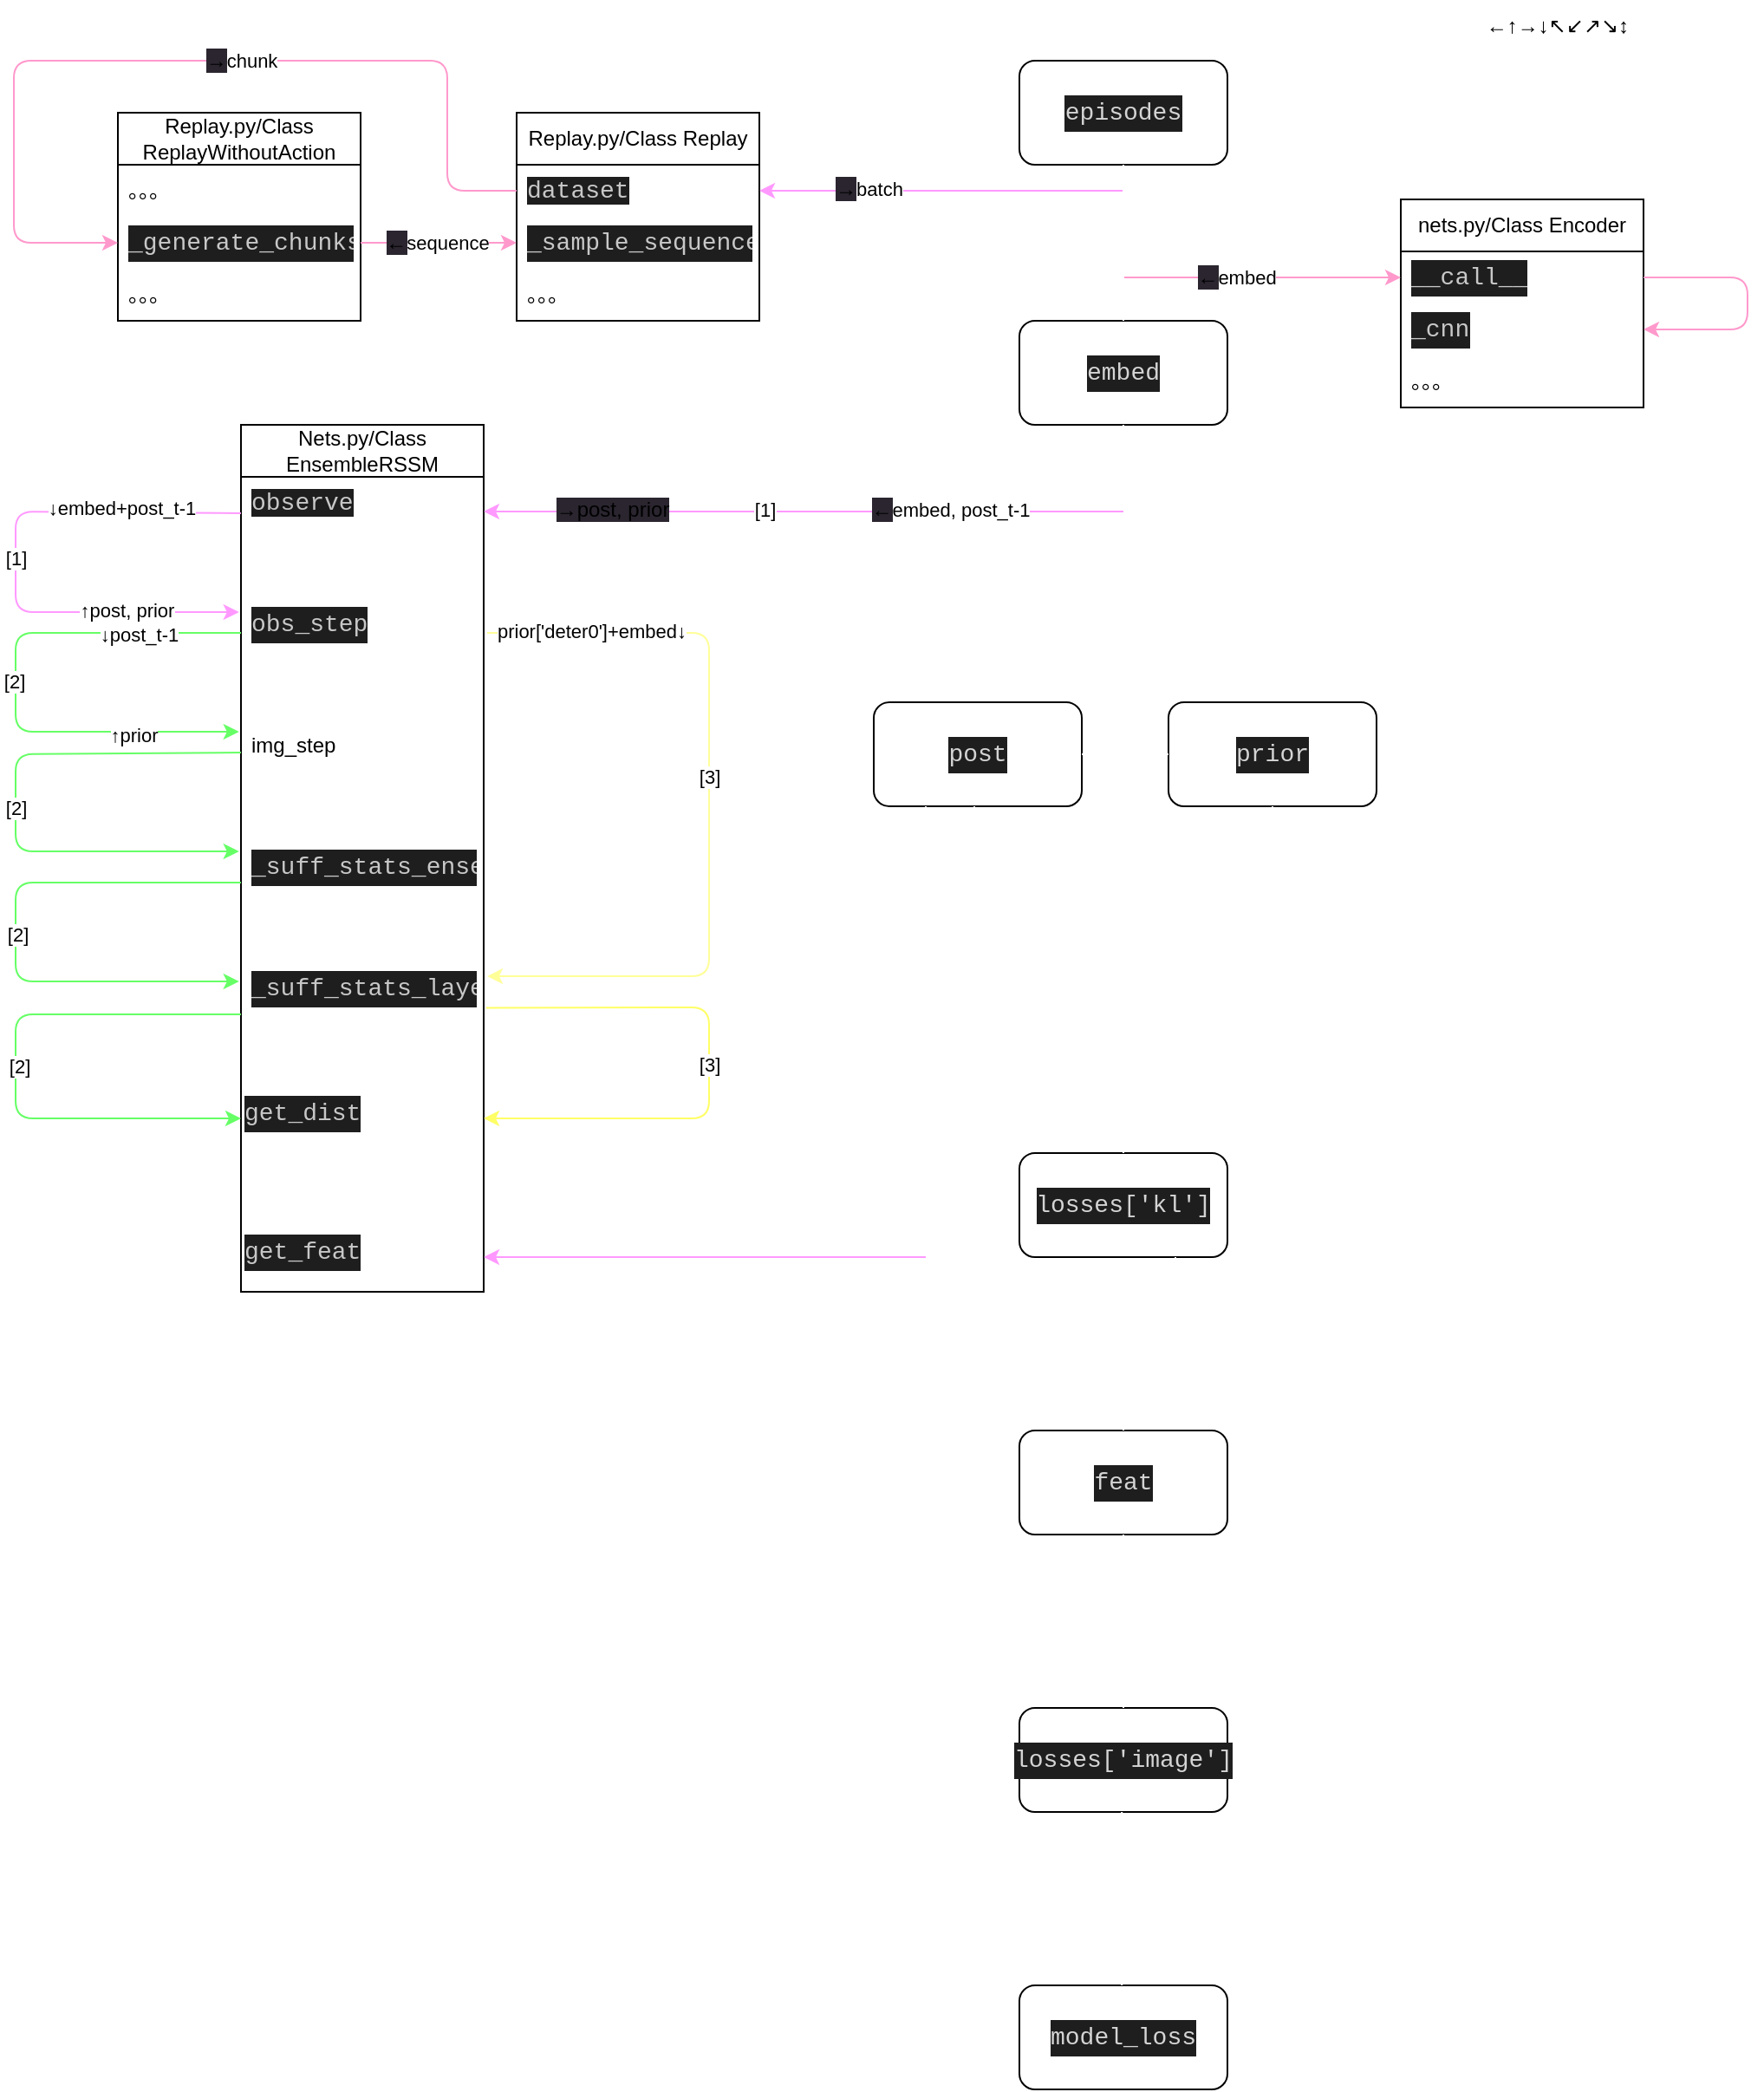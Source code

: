 <mxfile>
    <diagram id="9UiXypWRZFRcjAS7Dsmg" name="Page-1">
        <mxGraphModel dx="3869" dy="1258" grid="1" gridSize="10" guides="1" tooltips="1" connect="1" arrows="1" fold="1" page="1" pageScale="1" pageWidth="827" pageHeight="1169" math="0" shadow="0">
            <root>
                <mxCell id="0"/>
                <mxCell id="1" parent="0"/>
                <mxCell id="2" value="&lt;div style=&quot;color: rgb(212, 212, 212); background-color: rgb(30, 30, 30); font-family: Menlo, Monaco, &amp;quot;Courier New&amp;quot;, monospace; font-size: 14px; line-height: 21px;&quot;&gt;episodes&lt;/div&gt;" style="rounded=1;whiteSpace=wrap;html=1;" parent="1" vertex="1">
                    <mxGeometry x="-500" y="90" width="120" height="60" as="geometry"/>
                </mxCell>
                <mxCell id="5" value="&lt;div style=&quot;color: rgb(212, 212, 212); background-color: rgb(30, 30, 30); font-family: Menlo, Monaco, &amp;quot;Courier New&amp;quot;, monospace; font-size: 14px; line-height: 21px;&quot;&gt;embed&lt;/div&gt;" style="rounded=1;whiteSpace=wrap;html=1;" parent="1" vertex="1">
                    <mxGeometry x="-500" y="240" width="120" height="60" as="geometry"/>
                </mxCell>
                <mxCell id="7" value="&lt;div style=&quot;color: rgb(212, 212, 212); background-color: rgb(30, 30, 30); font-family: Menlo, Monaco, &amp;quot;Courier New&amp;quot;, monospace; font-size: 14px; line-height: 21px;&quot;&gt;post&lt;/div&gt;" style="rounded=1;whiteSpace=wrap;html=1;" parent="1" vertex="1">
                    <mxGeometry x="-584" y="460" width="120" height="60" as="geometry"/>
                </mxCell>
                <mxCell id="8" value="&lt;div style=&quot;color: rgb(212, 212, 212); background-color: rgb(30, 30, 30); font-family: Menlo, Monaco, &amp;quot;Courier New&amp;quot;, monospace; font-size: 14px; line-height: 21px;&quot;&gt;losses['kl']&lt;br&gt;&lt;/div&gt;" style="rounded=1;whiteSpace=wrap;html=1;" parent="1" vertex="1">
                    <mxGeometry x="-500" y="720" width="120" height="60" as="geometry"/>
                </mxCell>
                <mxCell id="9" value="&lt;div style=&quot;color: rgb(212, 212, 212); background-color: rgb(30, 30, 30); font-family: Menlo, Monaco, &amp;quot;Courier New&amp;quot;, monospace; font-size: 14px; line-height: 21px;&quot;&gt;feat&lt;/div&gt;" style="rounded=1;whiteSpace=wrap;html=1;" parent="1" vertex="1">
                    <mxGeometry x="-500" y="880" width="120" height="60" as="geometry"/>
                </mxCell>
                <mxCell id="10" value="&lt;div style=&quot;color: rgb(212, 212, 212); background-color: rgb(30, 30, 30); font-family: Menlo, Monaco, &amp;quot;Courier New&amp;quot;, monospace; font-size: 14px; line-height: 21px;&quot;&gt;losses['image']&lt;/div&gt;" style="rounded=1;whiteSpace=wrap;html=1;" parent="1" vertex="1">
                    <mxGeometry x="-500" y="1040" width="120" height="60" as="geometry"/>
                </mxCell>
                <mxCell id="11" value="&lt;div style=&quot;color: rgb(212, 212, 212); background-color: rgb(30, 30, 30); font-family: Menlo, Monaco, &amp;quot;Courier New&amp;quot;, monospace; font-size: 14px; line-height: 21px;&quot;&gt;model_loss&lt;/div&gt;" style="rounded=1;whiteSpace=wrap;html=1;" parent="1" vertex="1">
                    <mxGeometry x="-500" y="1200" width="120" height="60" as="geometry"/>
                </mxCell>
                <mxCell id="15" value="Replay.py/Class Replay" style="swimlane;fontStyle=0;childLayout=stackLayout;horizontal=1;startSize=30;horizontalStack=0;resizeParent=1;resizeParentMax=0;resizeLast=0;collapsible=1;marginBottom=0;whiteSpace=wrap;html=1;" parent="1" vertex="1">
                    <mxGeometry x="-790" y="120" width="140" height="120" as="geometry"/>
                </mxCell>
                <mxCell id="16" value="&lt;span style=&quot;color: rgb(200, 200, 200); font-family: Menlo, Monaco, &amp;quot;Courier New&amp;quot;, monospace; font-size: 14px; background-color: rgb(30, 30, 30);&quot;&gt;dataset&lt;/span&gt;" style="text;strokeColor=none;fillColor=none;align=left;verticalAlign=middle;spacingLeft=4;spacingRight=4;overflow=hidden;points=[[0,0.5],[1,0.5]];portConstraint=eastwest;rotatable=0;whiteSpace=wrap;html=1;" parent="15" vertex="1">
                    <mxGeometry y="30" width="140" height="30" as="geometry"/>
                </mxCell>
                <mxCell id="17" value="&lt;div style=&quot;background-color: rgb(30, 30, 30); font-family: Menlo, Monaco, &amp;quot;Courier New&amp;quot;, monospace; font-size: 14px; line-height: 21px;&quot;&gt;&lt;font color=&quot;#c8c8c8&quot;&gt;_sample_sequence&lt;/font&gt;&lt;/div&gt;" style="text;strokeColor=none;fillColor=none;align=left;verticalAlign=middle;spacingLeft=4;spacingRight=4;overflow=hidden;points=[[0,0.5],[1,0.5]];portConstraint=eastwest;rotatable=0;whiteSpace=wrap;html=1;" parent="15" vertex="1">
                    <mxGeometry y="60" width="140" height="30" as="geometry"/>
                </mxCell>
                <mxCell id="18" value="。。。" style="text;strokeColor=none;fillColor=none;align=left;verticalAlign=middle;spacingLeft=4;spacingRight=4;overflow=hidden;points=[[0,0.5],[1,0.5]];portConstraint=eastwest;rotatable=0;whiteSpace=wrap;html=1;" parent="15" vertex="1">
                    <mxGeometry y="90" width="140" height="30" as="geometry"/>
                </mxCell>
                <mxCell id="20" value="Replay.py/Class ReplayWithoutAction" style="swimlane;fontStyle=0;childLayout=stackLayout;horizontal=1;startSize=30;horizontalStack=0;resizeParent=1;resizeParentMax=0;resizeLast=0;collapsible=1;marginBottom=0;whiteSpace=wrap;html=1;" parent="1" vertex="1">
                    <mxGeometry x="-1020" y="120" width="140" height="120" as="geometry"/>
                </mxCell>
                <mxCell id="21" value="。。。" style="text;strokeColor=none;fillColor=none;align=left;verticalAlign=middle;spacingLeft=4;spacingRight=4;overflow=hidden;points=[[0,0.5],[1,0.5]];portConstraint=eastwest;rotatable=0;whiteSpace=wrap;html=1;" parent="20" vertex="1">
                    <mxGeometry y="30" width="140" height="30" as="geometry"/>
                </mxCell>
                <mxCell id="22" value="&lt;div style=&quot;color: rgb(212, 212, 212); background-color: rgb(30, 30, 30); font-family: Menlo, Monaco, &amp;quot;Courier New&amp;quot;, monospace; font-size: 14px; line-height: 21px;&quot;&gt;&lt;div style=&quot;line-height: 21px;&quot;&gt;&lt;span style=&quot;color: #c8c8c8;&quot;&gt;_generate_chunks&lt;/span&gt;&lt;/div&gt;&lt;/div&gt;" style="text;strokeColor=none;fillColor=none;align=left;verticalAlign=middle;spacingLeft=4;spacingRight=4;overflow=hidden;points=[[0,0.5],[1,0.5]];portConstraint=eastwest;rotatable=0;whiteSpace=wrap;html=1;" parent="20" vertex="1">
                    <mxGeometry y="60" width="140" height="30" as="geometry"/>
                </mxCell>
                <mxCell id="23" value="。。。" style="text;strokeColor=none;fillColor=none;align=left;verticalAlign=middle;spacingLeft=4;spacingRight=4;overflow=hidden;points=[[0,0.5],[1,0.5]];portConstraint=eastwest;rotatable=0;whiteSpace=wrap;html=1;" parent="20" vertex="1">
                    <mxGeometry y="90" width="140" height="30" as="geometry"/>
                </mxCell>
                <mxCell id="45" value="nets.py/Class Encoder" style="swimlane;fontStyle=0;childLayout=stackLayout;horizontal=1;startSize=30;horizontalStack=0;resizeParent=1;resizeParentMax=0;resizeLast=0;collapsible=1;marginBottom=0;whiteSpace=wrap;html=1;" parent="1" vertex="1">
                    <mxGeometry x="-280" y="170" width="140" height="120" as="geometry"/>
                </mxCell>
                <mxCell id="46" value="&lt;div style=&quot;color: rgb(212, 212, 212); background-color: rgb(30, 30, 30); font-family: Menlo, Monaco, &amp;quot;Courier New&amp;quot;, monospace; font-size: 14px; line-height: 21px;&quot;&gt;&lt;span style=&quot;color: #c8c8c8;&quot;&gt;__call__&lt;/span&gt;&lt;/div&gt;" style="text;strokeColor=none;fillColor=none;align=left;verticalAlign=middle;spacingLeft=4;spacingRight=4;overflow=hidden;points=[[0,0.5],[1,0.5]];portConstraint=eastwest;rotatable=0;whiteSpace=wrap;html=1;" parent="45" vertex="1">
                    <mxGeometry y="30" width="140" height="30" as="geometry"/>
                </mxCell>
                <mxCell id="47" value="&lt;div style=&quot;background-color: rgb(30, 30, 30); font-family: Menlo, Monaco, &amp;quot;Courier New&amp;quot;, monospace; font-size: 14px; line-height: 21px;&quot;&gt;&lt;font color=&quot;#c8c8c8&quot;&gt;_cnn&lt;/font&gt;&lt;/div&gt;" style="text;strokeColor=none;fillColor=none;align=left;verticalAlign=middle;spacingLeft=4;spacingRight=4;overflow=hidden;points=[[0,0.5],[1,0.5]];portConstraint=eastwest;rotatable=0;whiteSpace=wrap;html=1;" parent="45" vertex="1">
                    <mxGeometry y="60" width="140" height="30" as="geometry"/>
                </mxCell>
                <mxCell id="48" value="。。。" style="text;strokeColor=none;fillColor=none;align=left;verticalAlign=middle;spacingLeft=4;spacingRight=4;overflow=hidden;points=[[0,0.5],[1,0.5]];portConstraint=eastwest;rotatable=0;whiteSpace=wrap;html=1;" parent="45" vertex="1">
                    <mxGeometry y="90" width="140" height="30" as="geometry"/>
                </mxCell>
                <mxCell id="54" style="edgeStyle=none;html=1;exitX=1;exitY=0.5;exitDx=0;exitDy=0;strokeColor=#FF99CC;entryX=1;entryY=0.5;entryDx=0;entryDy=0;" parent="45" source="46" target="47" edge="1">
                    <mxGeometry relative="1" as="geometry">
                        <Array as="points">
                            <mxPoint x="200" y="45"/>
                            <mxPoint x="200" y="75"/>
                        </Array>
                        <mxPoint x="200" y="10" as="sourcePoint"/>
                    </mxGeometry>
                </mxCell>
                <mxCell id="50" style="edgeStyle=none;html=1;strokeColor=#FF99CC;exitX=0;exitY=0.5;exitDx=0;exitDy=0;entryX=0;entryY=0.5;entryDx=0;entryDy=0;" parent="1" edge="1" target="46">
                    <mxGeometry relative="1" as="geometry">
                        <mxPoint x="-440" y="215" as="sourcePoint"/>
                    </mxGeometry>
                </mxCell>
                <mxCell id="124" value="&lt;span style=&quot;font-size: 12px; background-color: rgb(42, 37, 47);&quot;&gt;←&lt;/span&gt;embed" style="edgeLabel;html=1;align=center;verticalAlign=middle;resizable=0;points=[];" vertex="1" connectable="0" parent="50">
                    <mxGeometry x="-0.183" relative="1" as="geometry">
                        <mxPoint x="-1" as="offset"/>
                    </mxGeometry>
                </mxCell>
                <mxCell id="56" value="Nets.py/Class EnsembleRSSM" style="swimlane;fontStyle=0;childLayout=stackLayout;horizontal=1;startSize=30;horizontalStack=0;resizeParent=1;resizeParentMax=0;resizeLast=0;collapsible=1;marginBottom=0;whiteSpace=wrap;html=1;" parent="1" vertex="1">
                    <mxGeometry x="-949" y="300" width="140" height="500" as="geometry"/>
                </mxCell>
                <mxCell id="57" value="&lt;span style=&quot;color: rgb(200, 200, 200); font-family: Menlo, Monaco, &amp;quot;Courier New&amp;quot;, monospace; font-size: 14px; background-color: rgb(30, 30, 30);&quot;&gt;observe&lt;/span&gt;" style="text;strokeColor=none;fillColor=none;align=left;verticalAlign=middle;spacingLeft=4;spacingRight=4;overflow=hidden;points=[[0,0.5],[1,0.5]];portConstraint=eastwest;rotatable=0;whiteSpace=wrap;html=1;" parent="56" vertex="1">
                    <mxGeometry y="30" width="140" height="30" as="geometry"/>
                </mxCell>
                <mxCell id="63" value="&lt;div style=&quot;background-color: rgb(30, 30, 30); font-family: Menlo, Monaco, &amp;quot;Courier New&amp;quot;, monospace; font-weight: normal; font-size: 14px; line-height: 21px;&quot;&gt;&lt;br&gt;&lt;/div&gt;" style="text;whiteSpace=wrap;html=1;" parent="56" vertex="1">
                    <mxGeometry y="60" width="140" height="40" as="geometry"/>
                </mxCell>
                <mxCell id="58" value="&lt;div style=&quot;background-color: rgb(30, 30, 30); font-family: Menlo, Monaco, &amp;quot;Courier New&amp;quot;, monospace; font-size: 14px; line-height: 21px;&quot;&gt;&lt;font color=&quot;#c8c8c8&quot;&gt;obs_step&lt;/font&gt;&lt;/div&gt;" style="text;strokeColor=none;fillColor=none;align=left;verticalAlign=middle;spacingLeft=4;spacingRight=4;overflow=hidden;points=[[0,0.5],[1,0.5]];portConstraint=eastwest;rotatable=0;whiteSpace=wrap;html=1;" parent="56" vertex="1">
                    <mxGeometry y="100" width="140" height="30" as="geometry"/>
                </mxCell>
                <mxCell id="65" value="&lt;div style=&quot;background-color: rgb(30, 30, 30); font-family: Menlo, Monaco, &amp;quot;Courier New&amp;quot;, monospace; font-weight: normal; font-size: 14px; line-height: 21px;&quot;&gt;&lt;br&gt;&lt;/div&gt;" style="text;whiteSpace=wrap;html=1;" parent="56" vertex="1">
                    <mxGeometry y="130" width="140" height="40" as="geometry"/>
                </mxCell>
                <mxCell id="59" value="img_step" style="text;strokeColor=none;fillColor=none;align=left;verticalAlign=middle;spacingLeft=4;spacingRight=4;overflow=hidden;points=[[0,0.5],[1,0.5]];portConstraint=eastwest;rotatable=0;whiteSpace=wrap;html=1;" parent="56" vertex="1">
                    <mxGeometry y="170" width="140" height="30" as="geometry"/>
                </mxCell>
                <mxCell id="64" value="&lt;div style=&quot;background-color: rgb(30, 30, 30); font-family: Menlo, Monaco, &amp;quot;Courier New&amp;quot;, monospace; font-weight: normal; font-size: 14px; line-height: 21px;&quot;&gt;&lt;br&gt;&lt;/div&gt;" style="text;whiteSpace=wrap;html=1;" parent="56" vertex="1">
                    <mxGeometry y="200" width="140" height="40" as="geometry"/>
                </mxCell>
                <mxCell id="61" value="&lt;div style=&quot;color: rgb(212, 212, 212); background-color: rgb(30, 30, 30); font-family: Menlo, Monaco, &amp;quot;Courier New&amp;quot;, monospace; font-size: 14px; line-height: 21px;&quot;&gt;&lt;span style=&quot;color: #c8c8c8;&quot;&gt;_suff_stats_ensemble&lt;/span&gt;&lt;/div&gt;" style="text;strokeColor=none;fillColor=none;align=left;verticalAlign=middle;spacingLeft=4;spacingRight=4;overflow=hidden;points=[[0,0.5],[1,0.5]];portConstraint=eastwest;rotatable=0;whiteSpace=wrap;html=1;" parent="56" vertex="1">
                    <mxGeometry y="240" width="140" height="30" as="geometry"/>
                </mxCell>
                <mxCell id="67" value="&lt;div style=&quot;background-color: rgb(30, 30, 30); font-family: Menlo, Monaco, &amp;quot;Courier New&amp;quot;, monospace; font-weight: normal; font-size: 14px; line-height: 21px;&quot;&gt;&lt;br&gt;&lt;/div&gt;" style="text;whiteSpace=wrap;html=1;" parent="56" vertex="1">
                    <mxGeometry y="270" width="140" height="40" as="geometry"/>
                </mxCell>
                <mxCell id="60" value="&lt;div style=&quot;color: rgb(212, 212, 212); background-color: rgb(30, 30, 30); font-family: Menlo, Monaco, &amp;quot;Courier New&amp;quot;, monospace; font-size: 14px; line-height: 21px;&quot;&gt;&lt;span style=&quot;color: #c8c8c8;&quot;&gt;_suff_stats_layer&lt;/span&gt;&lt;/div&gt;" style="text;strokeColor=none;fillColor=none;align=left;verticalAlign=middle;spacingLeft=4;spacingRight=4;overflow=hidden;points=[[0,0.5],[1,0.5]];portConstraint=eastwest;rotatable=0;whiteSpace=wrap;html=1;" parent="56" vertex="1">
                    <mxGeometry y="310" width="140" height="30" as="geometry"/>
                </mxCell>
                <mxCell id="66" value="&lt;div style=&quot;background-color: rgb(30, 30, 30); font-family: Menlo, Monaco, &amp;quot;Courier New&amp;quot;, monospace; font-weight: normal; font-size: 14px; line-height: 21px;&quot;&gt;&lt;br&gt;&lt;/div&gt;" style="text;whiteSpace=wrap;html=1;" parent="56" vertex="1">
                    <mxGeometry y="340" width="140" height="40" as="geometry"/>
                </mxCell>
                <mxCell id="62" value="&lt;meta charset=&quot;utf-8&quot;&gt;&lt;div style=&quot;color: rgb(212, 212, 212); background-color: rgb(30, 30, 30); font-family: Menlo, Monaco, &amp;quot;Courier New&amp;quot;, monospace; font-weight: normal; font-size: 14px; line-height: 21px;&quot;&gt;&lt;div&gt;&lt;span style=&quot;color: #c8c8c8;&quot;&gt;get_dist&lt;/span&gt;&lt;/div&gt;&lt;/div&gt;" style="text;whiteSpace=wrap;html=1;" parent="56" vertex="1">
                    <mxGeometry y="380" width="140" height="40" as="geometry"/>
                </mxCell>
                <mxCell id="68" style="edgeStyle=none;html=1;strokeColor=#66FF66;exitX=0;exitY=0;exitDx=0;exitDy=0;" parent="56" source="66" target="62" edge="1">
                    <mxGeometry relative="1" as="geometry">
                        <mxPoint x="-60" y="280" as="sourcePoint"/>
                        <Array as="points">
                            <mxPoint x="-30" y="340"/>
                            <mxPoint x="-130" y="340"/>
                            <mxPoint x="-130" y="400"/>
                        </Array>
                    </mxGeometry>
                </mxCell>
                <mxCell id="110" value="[2]" style="edgeLabel;html=1;align=center;verticalAlign=middle;resizable=0;points=[];" vertex="1" connectable="0" parent="68">
                    <mxGeometry y="2" relative="1" as="geometry">
                        <mxPoint as="offset"/>
                    </mxGeometry>
                </mxCell>
                <mxCell id="71" value="" style="endArrow=classic;html=1;strokeColor=#66FF66;exitX=-0.008;exitY=0.067;exitDx=0;exitDy=0;exitPerimeter=0;entryX=0;entryY=0.5;entryDx=0;entryDy=0;" parent="56" edge="1">
                    <mxGeometry width="50" height="50" relative="1" as="geometry">
                        <mxPoint y="264" as="sourcePoint"/>
                        <mxPoint x="-1.12" y="321.01" as="targetPoint"/>
                        <Array as="points">
                            <mxPoint x="-130" y="264"/>
                            <mxPoint x="-130" y="321"/>
                        </Array>
                    </mxGeometry>
                </mxCell>
                <mxCell id="109" value="[2]" style="edgeLabel;html=1;align=center;verticalAlign=middle;resizable=0;points=[];" vertex="1" connectable="0" parent="71">
                    <mxGeometry x="0.011" y="1" relative="1" as="geometry">
                        <mxPoint as="offset"/>
                    </mxGeometry>
                </mxCell>
                <mxCell id="115" value="" style="endArrow=classic;html=1;strokeColor=#FFFF99;entryX=1.014;entryY=0.267;entryDx=0;entryDy=0;entryPerimeter=0;" edge="1" parent="56" target="60">
                    <mxGeometry width="50" height="50" relative="1" as="geometry">
                        <mxPoint x="142" y="120" as="sourcePoint"/>
                        <mxPoint x="250" y="90" as="targetPoint"/>
                        <Array as="points">
                            <mxPoint x="270" y="120"/>
                            <mxPoint x="270" y="318"/>
                        </Array>
                    </mxGeometry>
                </mxCell>
                <mxCell id="117" value="prior['deter0']+embed↓" style="edgeLabel;html=1;align=center;verticalAlign=middle;resizable=0;points=[];" vertex="1" connectable="0" parent="115">
                    <mxGeometry x="-0.757" y="1" relative="1" as="geometry">
                        <mxPoint x="5" as="offset"/>
                    </mxGeometry>
                </mxCell>
                <mxCell id="118" value="[3]" style="edgeLabel;html=1;align=center;verticalAlign=middle;resizable=0;points=[];" vertex="1" connectable="0" parent="115">
                    <mxGeometry x="-0.073" relative="1" as="geometry">
                        <mxPoint as="offset"/>
                    </mxGeometry>
                </mxCell>
                <mxCell id="99" value="[3]" style="endArrow=classic;html=1;strokeColor=#FFFF66;exitX=1.01;exitY=0.874;exitDx=0;exitDy=0;exitPerimeter=0;entryX=1;entryY=0.5;entryDx=0;entryDy=0;" parent="56" edge="1" target="62" source="60">
                    <mxGeometry width="50" height="50" relative="1" as="geometry">
                        <mxPoint x="150" y="340" as="sourcePoint"/>
                        <mxPoint x="220" y="400" as="targetPoint"/>
                        <Array as="points">
                            <mxPoint x="270" y="336"/>
                            <mxPoint x="270" y="400"/>
                        </Array>
                    </mxGeometry>
                </mxCell>
                <mxCell id="154" value="&lt;div style=&quot;background-color: rgb(30, 30, 30); font-family: Menlo, Monaco, &amp;quot;Courier New&amp;quot;, monospace; font-weight: normal; font-size: 14px; line-height: 21px;&quot;&gt;&lt;br&gt;&lt;/div&gt;" style="text;whiteSpace=wrap;html=1;" vertex="1" parent="56">
                    <mxGeometry y="420" width="140" height="40" as="geometry"/>
                </mxCell>
                <mxCell id="153" value="&lt;div style=&quot;color: rgb(212, 212, 212); background-color: rgb(30, 30, 30); font-family: Menlo, Monaco, &amp;quot;Courier New&amp;quot;, monospace; font-weight: normal; font-size: 14px; line-height: 21px;&quot;&gt;&lt;div&gt;&lt;span style=&quot;color: #c8c8c8;&quot;&gt;get_feat&lt;/span&gt;&lt;/div&gt;&lt;/div&gt;" style="text;whiteSpace=wrap;html=1;" vertex="1" parent="56">
                    <mxGeometry y="460" width="140" height="40" as="geometry"/>
                </mxCell>
                <mxCell id="72" value="" style="endArrow=classic;html=1;strokeColor=#66FF66;exitX=-0.008;exitY=0.067;exitDx=0;exitDy=0;exitPerimeter=0;entryX=0;entryY=0.5;entryDx=0;entryDy=0;" parent="1" edge="1">
                    <mxGeometry width="50" height="50" relative="1" as="geometry">
                        <mxPoint x="-949" y="489" as="sourcePoint"/>
                        <mxPoint x="-950.12" y="546.01" as="targetPoint"/>
                        <Array as="points">
                            <mxPoint x="-1079" y="490"/>
                            <mxPoint x="-1079" y="546"/>
                        </Array>
                    </mxGeometry>
                </mxCell>
                <mxCell id="108" value="[2]" style="edgeLabel;html=1;align=center;verticalAlign=middle;resizable=0;points=[];" vertex="1" connectable="0" parent="72">
                    <mxGeometry x="0.021" relative="1" as="geometry">
                        <mxPoint as="offset"/>
                    </mxGeometry>
                </mxCell>
                <mxCell id="84" value="" style="endArrow=classic;html=1;strokeColor=#66FF66;exitX=-0.008;exitY=0.067;exitDx=0;exitDy=0;exitPerimeter=0;entryX=0;entryY=0.5;entryDx=0;entryDy=0;" parent="1" edge="1">
                    <mxGeometry width="50" height="50" relative="1" as="geometry">
                        <mxPoint x="-949" y="420" as="sourcePoint"/>
                        <mxPoint x="-950.12" y="477.01" as="targetPoint"/>
                        <Array as="points">
                            <mxPoint x="-1079" y="420"/>
                            <mxPoint x="-1079" y="477"/>
                        </Array>
                    </mxGeometry>
                </mxCell>
                <mxCell id="100" value="↑prior" style="edgeLabel;html=1;align=center;verticalAlign=middle;resizable=0;points=[];" parent="84" vertex="1" connectable="0">
                    <mxGeometry x="0.072" y="-1" relative="1" as="geometry">
                        <mxPoint x="69" y="19" as="offset"/>
                    </mxGeometry>
                </mxCell>
                <mxCell id="103" value="↓post_t-1" style="edgeLabel;html=1;align=center;verticalAlign=middle;resizable=0;points=[];" parent="84" vertex="1" connectable="0">
                    <mxGeometry x="-0.622" y="1" relative="1" as="geometry">
                        <mxPoint as="offset"/>
                    </mxGeometry>
                </mxCell>
                <mxCell id="107" value="[2]" style="edgeLabel;html=1;align=center;verticalAlign=middle;resizable=0;points=[];" vertex="1" connectable="0" parent="84">
                    <mxGeometry x="0.001" y="-1" relative="1" as="geometry">
                        <mxPoint as="offset"/>
                    </mxGeometry>
                </mxCell>
                <mxCell id="86" value="" style="endArrow=classic;html=1;strokeColor=#FF99FF;exitX=-0.008;exitY=0.067;exitDx=0;exitDy=0;exitPerimeter=0;entryX=0;entryY=0.5;entryDx=0;entryDy=0;" parent="1" edge="1">
                    <mxGeometry width="50" height="50" relative="1" as="geometry">
                        <mxPoint x="-949" y="351" as="sourcePoint"/>
                        <mxPoint x="-950.12" y="408.01" as="targetPoint"/>
                        <Array as="points">
                            <mxPoint x="-1079" y="350"/>
                            <mxPoint x="-1079" y="408"/>
                        </Array>
                    </mxGeometry>
                </mxCell>
                <mxCell id="106" value="↓embed+post_t-1" style="edgeLabel;html=1;align=center;verticalAlign=middle;resizable=0;points=[];" parent="86" vertex="1" connectable="0">
                    <mxGeometry x="-0.564" y="-3" relative="1" as="geometry">
                        <mxPoint as="offset"/>
                    </mxGeometry>
                </mxCell>
                <mxCell id="111" value="[1]" style="edgeLabel;html=1;align=center;verticalAlign=middle;resizable=0;points=[];" vertex="1" connectable="0" parent="86">
                    <mxGeometry x="-0.01" relative="1" as="geometry">
                        <mxPoint as="offset"/>
                    </mxGeometry>
                </mxCell>
                <mxCell id="114" value="↑post, prior" style="edgeLabel;html=1;align=center;verticalAlign=middle;resizable=0;points=[];" vertex="1" connectable="0" parent="86">
                    <mxGeometry x="0.531" y="1" relative="1" as="geometry">
                        <mxPoint x="9" as="offset"/>
                    </mxGeometry>
                </mxCell>
                <mxCell id="88" value="&lt;div style=&quot;color: rgb(212, 212, 212); background-color: rgb(30, 30, 30); font-family: Menlo, Monaco, &amp;quot;Courier New&amp;quot;, monospace; font-size: 14px; line-height: 21px;&quot;&gt;prior&lt;/div&gt;" style="rounded=1;whiteSpace=wrap;html=1;" parent="1" vertex="1">
                    <mxGeometry x="-414" y="460" width="120" height="60" as="geometry"/>
                </mxCell>
                <mxCell id="40" style="edgeStyle=none;html=1;exitX=0;exitY=0.5;exitDx=0;exitDy=0;entryX=0;entryY=0.5;entryDx=0;entryDy=0;strokeColor=#FF99CC;" parent="1" source="16" target="22" edge="1">
                    <mxGeometry relative="1" as="geometry">
                        <Array as="points">
                            <mxPoint x="-830" y="165"/>
                            <mxPoint x="-830" y="90"/>
                            <mxPoint x="-1080" y="90"/>
                            <mxPoint x="-1080" y="195"/>
                        </Array>
                    </mxGeometry>
                </mxCell>
                <mxCell id="43" value="&lt;span style=&quot;font-size: 12px; background-color: rgb(42, 37, 47);&quot;&gt;→&lt;/span&gt;chunk" style="edgeLabel;html=1;align=center;verticalAlign=middle;resizable=0;points=[];" parent="40" vertex="1" connectable="0">
                    <mxGeometry x="0.109" y="1" relative="1" as="geometry">
                        <mxPoint x="60" y="-1" as="offset"/>
                    </mxGeometry>
                </mxCell>
                <mxCell id="39" style="edgeStyle=none;html=1;exitX=1;exitY=0.5;exitDx=0;exitDy=0;entryX=0;entryY=0.5;entryDx=0;entryDy=0;strokeColor=#FF99CC;" parent="1" source="22" target="17" edge="1">
                    <mxGeometry relative="1" as="geometry"/>
                </mxCell>
                <mxCell id="42" value="&lt;span style=&quot;font-size: 12px; background-color: rgb(42, 37, 47);&quot;&gt;←&lt;/span&gt;sequence" style="edgeLabel;html=1;align=center;verticalAlign=middle;resizable=0;points=[];" parent="39" vertex="1" connectable="0">
                    <mxGeometry x="0.1" relative="1" as="geometry">
                        <mxPoint x="-6" as="offset"/>
                    </mxGeometry>
                </mxCell>
                <mxCell id="120" value="" style="endArrow=classic;html=1;strokeColor=#FF99FF;curved=1;entryX=1;entryY=0.5;entryDx=0;entryDy=0;" edge="1" parent="1" target="16">
                    <mxGeometry width="50" height="50" relative="1" as="geometry">
                        <mxPoint x="-440" y="165" as="sourcePoint"/>
                        <mxPoint x="-570" y="120" as="targetPoint"/>
                    </mxGeometry>
                </mxCell>
                <mxCell id="123" value="&lt;span style=&quot;font-size: 12px; background-color: rgb(42, 37, 47);&quot;&gt;→&lt;/span&gt;batch" style="edgeLabel;html=1;align=center;verticalAlign=middle;resizable=0;points=[];" vertex="1" connectable="0" parent="120">
                    <mxGeometry x="0.394" y="-1" relative="1" as="geometry">
                        <mxPoint x="-1" as="offset"/>
                    </mxGeometry>
                </mxCell>
                <mxCell id="121" value="" style="endArrow=none;html=1;strokeColor=#FFFFFF;entryX=0.5;entryY=1;entryDx=0;entryDy=0;exitX=0.5;exitY=0;exitDx=0;exitDy=0;" edge="1" parent="1" source="5" target="2">
                    <mxGeometry width="50" height="50" relative="1" as="geometry">
                        <mxPoint x="-460" y="240" as="sourcePoint"/>
                        <mxPoint x="-410" y="190" as="targetPoint"/>
                    </mxGeometry>
                </mxCell>
                <mxCell id="122" value="←↑→↓↖↙↗↘↕" style="text;html=1;align=center;verticalAlign=middle;resizable=0;points=[];autosize=1;strokeColor=none;fillColor=none;" vertex="1" parent="1">
                    <mxGeometry x="-250" y="55" width="120" height="30" as="geometry"/>
                </mxCell>
                <mxCell id="126" value="" style="endArrow=none;html=1;strokeColor=#FFFFFF;curved=1;entryX=0.5;entryY=1;entryDx=0;entryDy=0;" edge="1" parent="1" target="5">
                    <mxGeometry width="50" height="50" relative="1" as="geometry">
                        <mxPoint x="-440" y="490" as="sourcePoint"/>
                        <mxPoint x="-490" y="460" as="targetPoint"/>
                    </mxGeometry>
                </mxCell>
                <mxCell id="127" value="" style="endArrow=classic;html=1;strokeColor=#FF99FF;curved=1;entryX=1;entryY=0.5;entryDx=0;entryDy=0;" edge="1" parent="1">
                    <mxGeometry width="50" height="50" relative="1" as="geometry">
                        <mxPoint x="-440" y="350" as="sourcePoint"/>
                        <mxPoint x="-809" y="350" as="targetPoint"/>
                    </mxGeometry>
                </mxCell>
                <mxCell id="128" value="&lt;span style=&quot;font-size: 12px; background-color: rgb(42, 37, 47);&quot;&gt;→post, prior&lt;/span&gt;" style="edgeLabel;html=1;align=center;verticalAlign=middle;resizable=0;points=[];" vertex="1" connectable="0" parent="127">
                    <mxGeometry x="0.394" y="-1" relative="1" as="geometry">
                        <mxPoint x="-38" as="offset"/>
                    </mxGeometry>
                </mxCell>
                <mxCell id="137" value="&lt;span style=&quot;font-size: 12px; background-color: rgb(42, 37, 47);&quot;&gt;←&lt;/span&gt;embed, post_t-1" style="edgeLabel;html=1;align=center;verticalAlign=middle;resizable=0;points=[];" vertex="1" connectable="0" parent="127">
                    <mxGeometry x="-0.251" y="-1" relative="1" as="geometry">
                        <mxPoint x="38" as="offset"/>
                    </mxGeometry>
                </mxCell>
                <mxCell id="155" value="[1]" style="edgeLabel;html=1;align=center;verticalAlign=middle;resizable=0;points=[];" vertex="1" connectable="0" parent="127">
                    <mxGeometry x="0.118" y="-1" relative="1" as="geometry">
                        <mxPoint x="-1" as="offset"/>
                    </mxGeometry>
                </mxCell>
                <mxCell id="136" value="" style="endArrow=none;html=1;strokeColor=#FFFFFF;curved=1;entryX=0;entryY=0.5;entryDx=0;entryDy=0;exitX=1;exitY=0.5;exitDx=0;exitDy=0;" edge="1" parent="1" source="7" target="88">
                    <mxGeometry width="50" height="50" relative="1" as="geometry">
                        <mxPoint x="-543" y="510" as="sourcePoint"/>
                        <mxPoint x="-493" y="460" as="targetPoint"/>
                    </mxGeometry>
                </mxCell>
                <mxCell id="141" value="" style="endArrow=none;html=1;strokeColor=#FFFFFF;entryX=0.5;entryY=1;entryDx=0;entryDy=0;exitX=0.5;exitY=0;exitDx=0;exitDy=0;" edge="1" parent="1" source="8">
                    <mxGeometry width="50" height="50" relative="1" as="geometry">
                        <mxPoint x="-526" y="590" as="sourcePoint"/>
                        <mxPoint x="-526.0" y="520.0" as="targetPoint"/>
                        <Array as="points">
                            <mxPoint x="-440" y="660"/>
                            <mxPoint x="-526" y="660"/>
                        </Array>
                    </mxGeometry>
                </mxCell>
                <mxCell id="149" value="" style="endArrow=none;html=1;strokeColor=#FFFFFF;entryX=0.5;entryY=1;entryDx=0;entryDy=0;exitX=0.5;exitY=0;exitDx=0;exitDy=0;" edge="1" parent="1" source="8" target="88">
                    <mxGeometry width="50" height="50" relative="1" as="geometry">
                        <mxPoint x="-590" y="540" as="sourcePoint"/>
                        <mxPoint x="-540" y="490" as="targetPoint"/>
                        <Array as="points">
                            <mxPoint x="-440" y="660"/>
                            <mxPoint x="-354" y="660"/>
                        </Array>
                    </mxGeometry>
                </mxCell>
                <mxCell id="150" value="" style="endArrow=none;html=1;strokeColor=#FFFFFF;entryX=0.25;entryY=1;entryDx=0;entryDy=0;exitX=0.5;exitY=0;exitDx=0;exitDy=0;" edge="1" parent="1" source="9" target="7">
                    <mxGeometry width="50" height="50" relative="1" as="geometry">
                        <mxPoint x="-330" y="700" as="sourcePoint"/>
                        <mxPoint x="-280" y="650" as="targetPoint"/>
                        <Array as="points">
                            <mxPoint x="-440" y="830"/>
                            <mxPoint x="-554" y="830"/>
                        </Array>
                    </mxGeometry>
                </mxCell>
                <mxCell id="152" value="" style="endArrow=none;html=1;strokeColor=#FFFFFF;entryX=0.5;entryY=1;entryDx=0;entryDy=0;exitX=0.5;exitY=0;exitDx=0;exitDy=0;" edge="1" parent="1" source="10" target="9">
                    <mxGeometry width="50" height="50" relative="1" as="geometry">
                        <mxPoint x="-550" y="970" as="sourcePoint"/>
                        <mxPoint x="-500" y="920" as="targetPoint"/>
                    </mxGeometry>
                </mxCell>
                <mxCell id="156" value="" style="endArrow=classic;html=1;strokeColor=#FF99FF;curved=1;entryX=1;entryY=0.5;entryDx=0;entryDy=0;" edge="1" parent="1" target="153">
                    <mxGeometry width="50" height="50" relative="1" as="geometry">
                        <mxPoint x="-554" y="780" as="sourcePoint"/>
                        <mxPoint x="-803" y="780" as="targetPoint"/>
                    </mxGeometry>
                </mxCell>
                <mxCell id="160" value="" style="endArrow=none;html=1;strokeColor=#FFFFFF;entryX=0.5;entryY=1;entryDx=0;entryDy=0;exitX=0.5;exitY=0;exitDx=0;exitDy=0;" edge="1" parent="1">
                    <mxGeometry width="50" height="50" relative="1" as="geometry">
                        <mxPoint x="-440.91" y="1200" as="sourcePoint"/>
                        <mxPoint x="-440.91" y="1100" as="targetPoint"/>
                    </mxGeometry>
                </mxCell>
                <mxCell id="161" value="" style="endArrow=none;html=1;strokeColor=#FFFFFF;entryX=0.5;entryY=1;entryDx=0;entryDy=0;" edge="1" parent="1">
                    <mxGeometry width="50" height="50" relative="1" as="geometry">
                        <mxPoint x="-440" y="1180" as="sourcePoint"/>
                        <mxPoint x="-410" y="780" as="targetPoint"/>
                        <Array as="points">
                            <mxPoint x="-360" y="1180"/>
                            <mxPoint x="-360" y="820"/>
                            <mxPoint x="-410" y="820"/>
                        </Array>
                    </mxGeometry>
                </mxCell>
            </root>
        </mxGraphModel>
    </diagram>
</mxfile>
